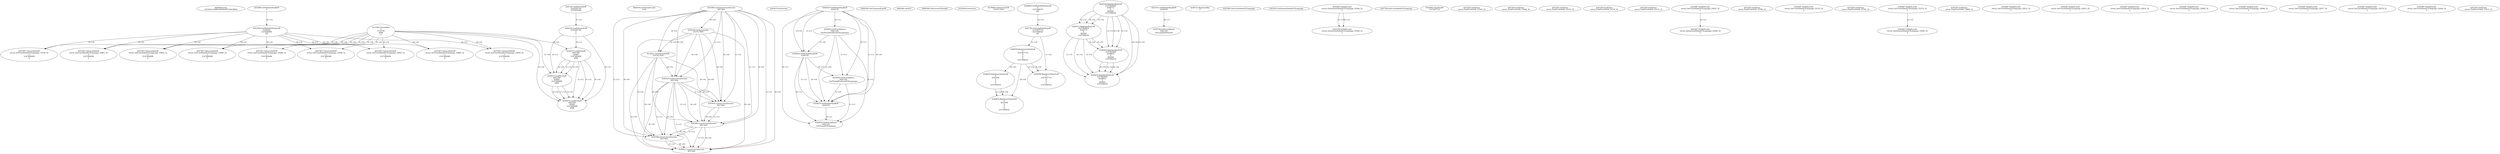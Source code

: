 // Global SCDG with merge call
digraph {
	0 [label="6850628.main
003383a1c68f832d0d4e857c94ed90ef"]
	1 [label="4254480.GetModuleHandleW
0"]
	2 [label="6844434.SetThreadLocale
1024"]
	3 [label="4243965.InitializeCriticalSection
6917004"]
	4 [label="4243979.GetVersion
"]
	5 [label="4244018.GetModuleHandleW
4244120"]
	6 [label="4244024.GetProcAddress
9441320
GetThreadPreferredUILanguages"]
	5 -> 6 [label="(0-->1)"]
	7 [label="4244044.GetModuleHandleW
4244120"]
	5 -> 7 [label="(1-->1)"]
	5 -> 7 [label="(0-->0)"]
	6 -> 7 [label="(1-->0)"]
	8 [label="4244050.GetProcAddress
9441320
SetThreadPreferredUILanguages"]
	5 -> 8 [label="(0-->1)"]
	6 -> 8 [label="(1-->1)"]
	7 -> 8 [label="(0-->1)"]
	9 [label="4244070.GetModuleHandleW
4244120"]
	5 -> 9 [label="(1-->1)"]
	7 -> 9 [label="(1-->1)"]
	5 -> 9 [label="(0-->0)"]
	6 -> 9 [label="(1-->0)"]
	7 -> 9 [label="(0-->0)"]
	8 -> 9 [label="(1-->0)"]
	10 [label="4244076.GetProcAddress
9441320
GetThreadUILanguage"]
	5 -> 10 [label="(0-->1)"]
	6 -> 10 [label="(1-->1)"]
	7 -> 10 [label="(0-->1)"]
	8 -> 10 [label="(1-->1)"]
	9 -> 10 [label="(0-->1)"]
	11 [label="4250188.GetSystemInfo
2147417660"]
	3 -> 11 [label="(0-->0)"]
	12 [label="6844540.GetCommandLineW
"]
	13 [label="4214413.GetStartupInfoW
2147417624"]
	3 -> 13 [label="(0-->0)"]
	11 -> 13 [label="(0-->0)"]
	14 [label="6844560.GetACP
"]
	15 [label="6844580.GetCurrentThreadId
"]
	16 [label="4250204.GetVersion
"]
	17 [label="4276690.GetVersionExW
2147417420"]
	18 [label="4243306.GetModuleFileNameW
4194304
2147408904
522"]
	1 -> 18 [label="(0-->1)"]
	19 [label="4248064.GetModuleFileNameW
0
2147408370
261"]
	20 [label="4215383.VirtualAlloc
0
1310704
4096
4"]
	21 [label="4246338.RegOpenKeyExW
2147483649
4246772
0
983065
2147408236"]
	22 [label="4246372.RegOpenKeyExW
2147483650
4246772
0
983065
2147408236"]
	21 -> 22 [label="(2-->2)"]
	21 -> 22 [label="(4-->4)"]
	21 -> 22 [label="(5-->5)"]
	23 [label="4245741.GetModuleHandleW
4246160"]
	24 [label="4245758.GetProcAddress
9441320
GetLongPathNameW"]
	23 -> 24 [label="(0-->1)"]
	25 [label="4245785.GetLongPathNameW
2147407710
2147406542
261"]
	19 -> 25 [label="(3-->3)"]
	26 [label="4246556.RegQueryValueExW
0
2147407710
0
0
0
2147408232"]
	25 -> 26 [label="(1-->2)"]
	27 [label="4246635.RegQueryValueExW
0
4247000
0
0
0
2147408232"]
	26 -> 27 [label="(6-->6)"]
	28 [label="4246676.RegQueryValueExW
0
4247000
0
0
0
2147408232"]
	27 -> 28 [label="(2-->2)"]
	26 -> 28 [label="(6-->6)"]
	27 -> 28 [label="(6-->6)"]
	29 [label="4246722.RegCloseKey
0"]
	30 [label="4247883.GetUserDefaultUILanguage
"]
	31 [label="4245418.EnterCriticalSection
6917004"]
	3 -> 31 [label="(1-->1)"]
	3 -> 31 [label="(0-->0)"]
	11 -> 31 [label="(0-->0)"]
	13 -> 31 [label="(0-->0)"]
	32 [label="4245454.LeaveCriticalSection
6917004"]
	3 -> 32 [label="(1-->1)"]
	31 -> 32 [label="(1-->1)"]
	3 -> 32 [label="(0-->0)"]
	11 -> 32 [label="(0-->0)"]
	13 -> 32 [label="(0-->0)"]
	31 -> 32 [label="(0-->0)"]
	33 [label="4247923.GetSystemDefaultUILanguage
"]
	34 [label="4245469.LeaveCriticalSection
6917004"]
	3 -> 34 [label="(1-->1)"]
	31 -> 34 [label="(1-->1)"]
	32 -> 34 [label="(1-->1)"]
	3 -> 34 [label="(0-->0)"]
	11 -> 34 [label="(0-->0)"]
	13 -> 34 [label="(0-->0)"]
	31 -> 34 [label="(0-->0)"]
	32 -> 34 [label="(0-->0)"]
	35 [label="4245487.IsValidLocale
retval_GetSystemDefaultUILanguage_33364_32
2"]
	36 [label="4244766.IsValidLocale
retval_GetSystemDefaultUILanguage_33364_32
2"]
	35 -> 36 [label="(1-->1)"]
	35 -> 36 [label="(2-->2)"]
	37 [label="4247558.GetUserDefaultUILanguage
"]
	38 [label="4247567.GetLocaleInfoW
retval_GetUserDefaultUILanguage_33860_32
3
2147408268
4"]
	18 -> 38 [label="(0-->2)"]
	20 -> 38 [label="(4-->4)"]
	39 [label="4246402.RegOpenKeyExW
2147483649
4246832
0
983065
2147408236"]
	21 -> 39 [label="(1-->1)"]
	21 -> 39 [label="(4-->4)"]
	22 -> 39 [label="(4-->4)"]
	21 -> 39 [label="(5-->5)"]
	22 -> 39 [label="(5-->5)"]
	40 [label="4246432.RegOpenKeyExW
2147483650
4246832
0
983065
2147408236"]
	22 -> 40 [label="(1-->1)"]
	39 -> 40 [label="(2-->2)"]
	21 -> 40 [label="(4-->4)"]
	22 -> 40 [label="(4-->4)"]
	39 -> 40 [label="(4-->4)"]
	21 -> 40 [label="(5-->5)"]
	22 -> 40 [label="(5-->5)"]
	39 -> 40 [label="(5-->5)"]
	41 [label="4245683.CharNextW
2147407716"]
	42 [label="4246599.RegQueryValueExW
0
2147407710
0
0
0
2147408232"]
	25 -> 42 [label="(1-->2)"]
	26 -> 42 [label="(2-->2)"]
	26 -> 42 [label="(6-->6)"]
	43 [label="4247567.GetLocaleInfoW
retval_GetUserDefaultUILanguage_33861_32
3
2147408268
4"]
	18 -> 43 [label="(0-->2)"]
	20 -> 43 [label="(4-->4)"]
	44 [label="4247567.GetLocaleInfoW
retval_GetUserDefaultUILanguage_33058_32
3
2147408268
4"]
	18 -> 44 [label="(0-->2)"]
	20 -> 44 [label="(4-->4)"]
	45 [label="4247247.FindFirstFileW
3224341740
2147407640"]
	46 [label="4247263.FindClose
retval_FindFirstFileW_33545_32"]
	47 [label="4248145.LoadLibraryExW
3224341740
0
2"]
	45 -> 47 [label="(1-->1)"]
	48 [label="4250073.LoadStringW
9441340
65485
2147409468
4096"]
	47 -> 48 [label="(0-->1)"]
	20 -> 48 [label="(3-->4)"]
	49 [label="4247567.GetLocaleInfoW
retval_GetUserDefaultUILanguage_33059_32
3
2147408268
4"]
	18 -> 49 [label="(0-->2)"]
	20 -> 49 [label="(4-->4)"]
	50 [label="4247263.FindClose
retval_FindFirstFileW_33546_32"]
	51 [label="4247263.FindClose
retval_FindFirstFileW_33129_32"]
	52 [label="4250073.LoadStringW
9441340
65484
2147409468
4096"]
	47 -> 52 [label="(0-->1)"]
	48 -> 52 [label="(1-->1)"]
	48 -> 52 [label="(3-->3)"]
	20 -> 52 [label="(3-->4)"]
	48 -> 52 [label="(4-->4)"]
	53 [label="4247263.FindClose
retval_FindFirstFileW_33130_32"]
	54 [label="4247567.GetLocaleInfoW
retval_GetUserDefaultUILanguage_33083_32
3
2147408268
4"]
	18 -> 54 [label="(0-->2)"]
	20 -> 54 [label="(4-->4)"]
	55 [label="4247263.FindClose
retval_FindFirstFileW_33131_32"]
	56 [label="4245487.IsValidLocale
retval_GetUserDefaultUILanguage_33023_32
2"]
	57 [label="4245580.EnterCriticalSection
6917004"]
	3 -> 57 [label="(1-->1)"]
	31 -> 57 [label="(1-->1)"]
	34 -> 57 [label="(1-->1)"]
	3 -> 57 [label="(0-->0)"]
	11 -> 57 [label="(0-->0)"]
	13 -> 57 [label="(0-->0)"]
	31 -> 57 [label="(0-->0)"]
	34 -> 57 [label="(0-->0)"]
	58 [label="4245621.LeaveCriticalSection
6917004"]
	3 -> 58 [label="(1-->1)"]
	31 -> 58 [label="(1-->1)"]
	34 -> 58 [label="(1-->1)"]
	57 -> 58 [label="(1-->1)"]
	3 -> 58 [label="(0-->0)"]
	11 -> 58 [label="(0-->0)"]
	13 -> 58 [label="(0-->0)"]
	31 -> 58 [label="(0-->0)"]
	34 -> 58 [label="(0-->0)"]
	57 -> 58 [label="(0-->0)"]
	59 [label="4245487.IsValidLocale
retval_GetSystemDefaultUILanguage_33460_32
2"]
	56 -> 59 [label="(2-->2)"]
	60 [label="4247567.GetLocaleInfoW
retval_GetUserDefaultUILanguage_33699_32
3
2147408268
4"]
	18 -> 60 [label="(0-->2)"]
	20 -> 60 [label="(4-->4)"]
	61 [label="4247263.FindClose
retval_FindFirstFileW_33780_32"]
	62 [label="4245487.IsValidLocale
retval_GetUserDefaultUILanguage_33152_32
2"]
	63 [label="4247567.GetLocaleInfoW
retval_GetUserDefaultUILanguage_33749_32
3
2147408268
4"]
	18 -> 63 [label="(0-->2)"]
	20 -> 63 [label="(4-->4)"]
	64 [label="4247263.FindClose
retval_FindFirstFileW_33781_32"]
	65 [label="4245487.IsValidLocale
retval_GetUserDefaultUILanguage_33374_32
2"]
	66 [label="4245487.IsValidLocale
retval_GetSystemDefaultUILanguage_33695_32
2"]
	65 -> 66 [label="(2-->2)"]
	67 [label="4247567.GetLocaleInfoW
retval_GetUserDefaultUILanguage_33802_32
3
2147408268
4"]
	18 -> 67 [label="(0-->2)"]
	20 -> 67 [label="(4-->4)"]
	68 [label="4247263.FindClose
retval_FindFirstFileW_33806_32"]
	69 [label="4245487.IsValidLocale
retval_GetUserDefaultUILanguage_32812_32
2"]
	70 [label="4245487.IsValidLocale
retval_GetUserDefaultUILanguage_32813_32
2"]
	71 [label="4245487.IsValidLocale
retval_GetUserDefaultUILanguage_32814_32
2"]
	72 [label="4245487.IsValidLocale
retval_GetUserDefaultUILanguage_32895_32
2"]
	73 [label="4245487.IsValidLocale
retval_GetUserDefaultUILanguage_32896_32
2"]
	74 [label="4245487.IsValidLocale
retval_GetUserDefaultUILanguage_32977_32
2"]
	75 [label="4245487.IsValidLocale
retval_GetUserDefaultUILanguage_32978_32
2"]
	76 [label="4245487.IsValidLocale
retval_GetUserDefaultUILanguage_32926_32
2"]
	77 [label="4250073.LoadStringW
9441340
65483
2147409468
4096"]
	47 -> 77 [label="(0-->1)"]
	48 -> 77 [label="(1-->1)"]
	52 -> 77 [label="(1-->1)"]
	48 -> 77 [label="(3-->3)"]
	52 -> 77 [label="(3-->3)"]
	20 -> 77 [label="(3-->4)"]
	48 -> 77 [label="(4-->4)"]
	52 -> 77 [label="(4-->4)"]
	78 [label="4247567.GetLocaleInfoW
retval_GetUserDefaultUILanguage_33084_32
3
2147408268
4"]
	18 -> 78 [label="(0-->2)"]
	20 -> 78 [label="(4-->4)"]
	79 [label="4247263.FindClose
retval_FindFirstFileW_33215_32"]
}
